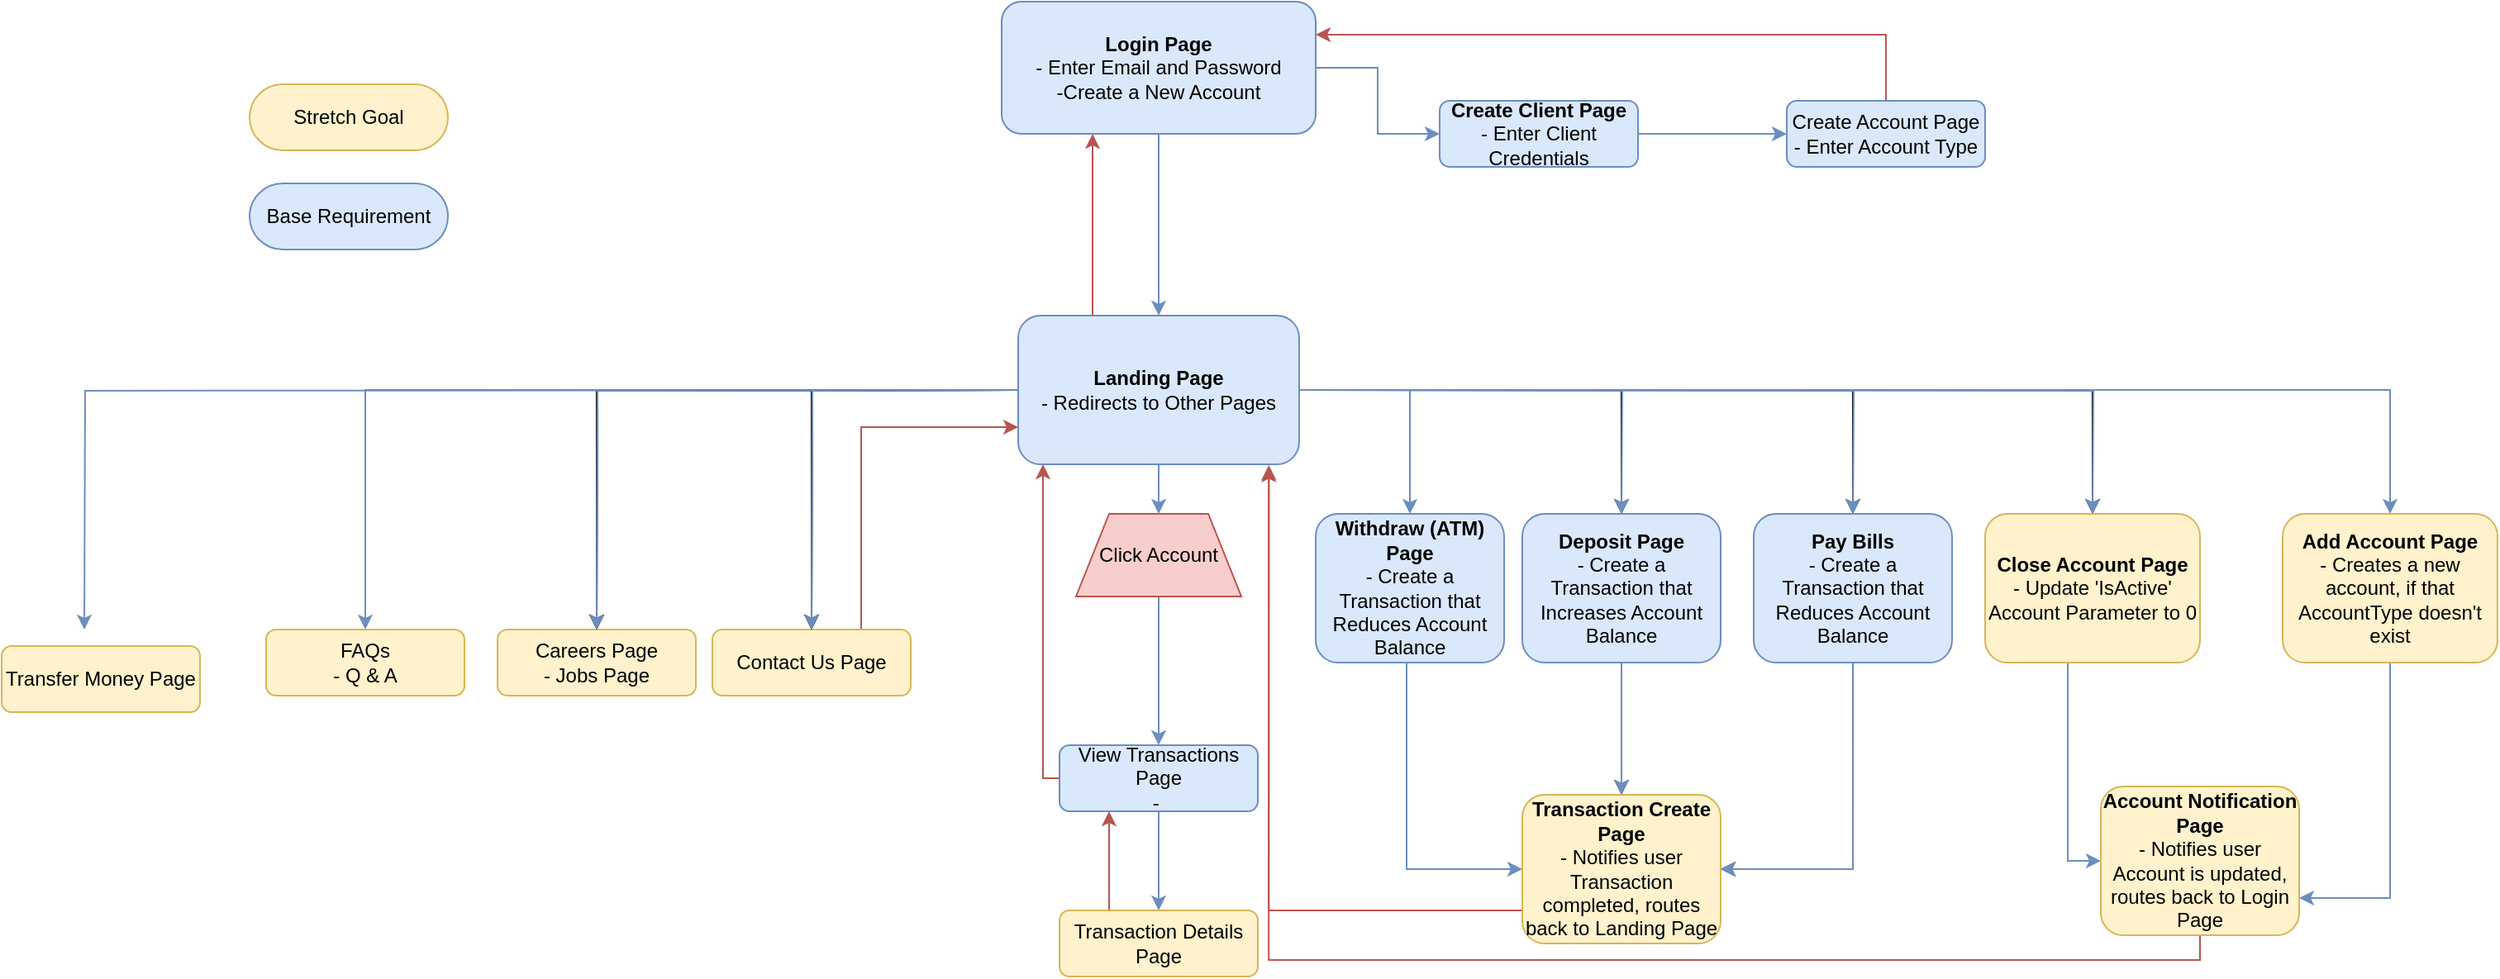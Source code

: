 <mxfile version="13.9.9" type="device"><diagram id="C5RBs43oDa-KdzZeNtuy" name="Page-1"><mxGraphModel dx="2290" dy="846" grid="1" gridSize="10" guides="1" tooltips="1" connect="1" arrows="1" fold="1" page="1" pageScale="1" pageWidth="827" pageHeight="1169" math="0" shadow="0"><root><mxCell id="WIyWlLk6GJQsqaUBKTNV-0"/><mxCell id="WIyWlLk6GJQsqaUBKTNV-1" parent="WIyWlLk6GJQsqaUBKTNV-0"/><mxCell id="rZ6A3I_c720iPkEYtEJ1-20" style="edgeStyle=orthogonalEdgeStyle;rounded=0;orthogonalLoop=1;jettySize=auto;html=1;entryX=0;entryY=0.5;entryDx=0;entryDy=0;fillColor=#dae8fc;strokeColor=#6c8ebf;" parent="WIyWlLk6GJQsqaUBKTNV-1" source="WIyWlLk6GJQsqaUBKTNV-3" target="WIyWlLk6GJQsqaUBKTNV-11" edge="1"><mxGeometry relative="1" as="geometry"/></mxCell><mxCell id="rZ6A3I_c720iPkEYtEJ1-31" style="edgeStyle=orthogonalEdgeStyle;rounded=0;orthogonalLoop=1;jettySize=auto;html=1;exitX=0.5;exitY=1;exitDx=0;exitDy=0;entryX=0.5;entryY=0;entryDx=0;entryDy=0;fillColor=#dae8fc;strokeColor=#6c8ebf;" parent="WIyWlLk6GJQsqaUBKTNV-1" source="WIyWlLk6GJQsqaUBKTNV-3" target="WIyWlLk6GJQsqaUBKTNV-12" edge="1"><mxGeometry relative="1" as="geometry"/></mxCell><mxCell id="WIyWlLk6GJQsqaUBKTNV-3" value="&lt;b&gt;Login Page&lt;br&gt;&lt;/b&gt;- Enter Email and Password&lt;br&gt;-Create a New Account" style="rounded=1;whiteSpace=wrap;html=1;fontSize=12;glass=0;strokeWidth=1;shadow=0;fillColor=#dae8fc;strokeColor=#6c8ebf;" parent="WIyWlLk6GJQsqaUBKTNV-1" vertex="1"><mxGeometry x="55" y="20" width="190" height="80" as="geometry"/></mxCell><mxCell id="lOW5XtjMFi_eN4Cro8Lu-0" style="edgeStyle=orthogonalEdgeStyle;rounded=0;orthogonalLoop=1;jettySize=auto;html=1;entryX=0;entryY=0.5;entryDx=0;entryDy=0;fillColor=#dae8fc;strokeColor=#6c8ebf;" parent="WIyWlLk6GJQsqaUBKTNV-1" source="WIyWlLk6GJQsqaUBKTNV-11" target="ElTrBNLa1Q-W472-GZbN-0" edge="1"><mxGeometry relative="1" as="geometry"/></mxCell><mxCell id="WIyWlLk6GJQsqaUBKTNV-11" value="&lt;b&gt;Create Client Page&lt;/b&gt;&lt;br&gt;- Enter Client Credentials" style="rounded=1;whiteSpace=wrap;html=1;fontSize=12;glass=0;strokeWidth=1;shadow=0;fillColor=#dae8fc;strokeColor=#6c8ebf;" parent="WIyWlLk6GJQsqaUBKTNV-1" vertex="1"><mxGeometry x="320" y="80" width="120" height="40" as="geometry"/></mxCell><mxCell id="rZ6A3I_c720iPkEYtEJ1-16" style="edgeStyle=orthogonalEdgeStyle;rounded=0;orthogonalLoop=1;jettySize=auto;html=1;entryX=0.5;entryY=0;entryDx=0;entryDy=0;fillColor=#dae8fc;strokeColor=#6c8ebf;" parent="WIyWlLk6GJQsqaUBKTNV-1" source="WIyWlLk6GJQsqaUBKTNV-12" target="rZ6A3I_c720iPkEYtEJ1-12" edge="1"><mxGeometry relative="1" as="geometry"/></mxCell><mxCell id="rZ6A3I_c720iPkEYtEJ1-17" style="edgeStyle=orthogonalEdgeStyle;rounded=0;orthogonalLoop=1;jettySize=auto;html=1;entryX=0.5;entryY=0;entryDx=0;entryDy=0;" parent="WIyWlLk6GJQsqaUBKTNV-1" source="WIyWlLk6GJQsqaUBKTNV-12" target="rZ6A3I_c720iPkEYtEJ1-11" edge="1"><mxGeometry relative="1" as="geometry"/></mxCell><mxCell id="yuZ91jdhBQ67KCcKb9NV-5" style="edgeStyle=orthogonalEdgeStyle;rounded=0;orthogonalLoop=1;jettySize=auto;html=1;entryX=0.5;entryY=0;entryDx=0;entryDy=0;" parent="WIyWlLk6GJQsqaUBKTNV-1" source="WIyWlLk6GJQsqaUBKTNV-12" target="rZ6A3I_c720iPkEYtEJ1-29" edge="1"><mxGeometry relative="1" as="geometry"/></mxCell><mxCell id="yuZ91jdhBQ67KCcKb9NV-7" style="edgeStyle=orthogonalEdgeStyle;rounded=0;orthogonalLoop=1;jettySize=auto;html=1;entryX=0.5;entryY=0;entryDx=0;entryDy=0;" parent="WIyWlLk6GJQsqaUBKTNV-1" source="WIyWlLk6GJQsqaUBKTNV-12" target="rZ6A3I_c720iPkEYtEJ1-47" edge="1"><mxGeometry relative="1" as="geometry"/></mxCell><mxCell id="yuZ91jdhBQ67KCcKb9NV-8" style="edgeStyle=orthogonalEdgeStyle;rounded=0;orthogonalLoop=1;jettySize=auto;html=1;entryX=0.5;entryY=0;entryDx=0;entryDy=0;fillColor=#dae8fc;strokeColor=#6c8ebf;" parent="WIyWlLk6GJQsqaUBKTNV-1" source="WIyWlLk6GJQsqaUBKTNV-12" target="yuZ91jdhBQ67KCcKb9NV-6" edge="1"><mxGeometry relative="1" as="geometry"/></mxCell><mxCell id="lOW5XtjMFi_eN4Cro8Lu-2" style="edgeStyle=orthogonalEdgeStyle;rounded=0;orthogonalLoop=1;jettySize=auto;html=1;fillColor=#f8cecc;strokeColor=#b85450;" parent="WIyWlLk6GJQsqaUBKTNV-1" source="WIyWlLk6GJQsqaUBKTNV-12" target="WIyWlLk6GJQsqaUBKTNV-3" edge="1"><mxGeometry relative="1" as="geometry"><Array as="points"><mxPoint x="110" y="160"/><mxPoint x="110" y="160"/></Array></mxGeometry></mxCell><mxCell id="lOW5XtjMFi_eN4Cro8Lu-7" style="edgeStyle=orthogonalEdgeStyle;rounded=0;orthogonalLoop=1;jettySize=auto;html=1;entryX=0.5;entryY=0;entryDx=0;entryDy=0;fillColor=#dae8fc;strokeColor=#6c8ebf;" parent="WIyWlLk6GJQsqaUBKTNV-1" source="WIyWlLk6GJQsqaUBKTNV-12" target="lOW5XtjMFi_eN4Cro8Lu-6" edge="1"><mxGeometry relative="1" as="geometry"/></mxCell><mxCell id="lOW5XtjMFi_eN4Cro8Lu-9" style="edgeStyle=orthogonalEdgeStyle;rounded=0;orthogonalLoop=1;jettySize=auto;html=1;" parent="WIyWlLk6GJQsqaUBKTNV-1" source="WIyWlLk6GJQsqaUBKTNV-12" target="rZ6A3I_c720iPkEYtEJ1-27" edge="1"><mxGeometry relative="1" as="geometry"/></mxCell><mxCell id="lOW5XtjMFi_eN4Cro8Lu-13" style="edgeStyle=orthogonalEdgeStyle;rounded=0;orthogonalLoop=1;jettySize=auto;html=1;entryX=0.5;entryY=0;entryDx=0;entryDy=0;" parent="WIyWlLk6GJQsqaUBKTNV-1" source="WIyWlLk6GJQsqaUBKTNV-12" target="lOW5XtjMFi_eN4Cro8Lu-12" edge="1"><mxGeometry relative="1" as="geometry"/></mxCell><mxCell id="9U3Kkqhn8fWIX9ny4ZKR-1" style="edgeStyle=orthogonalEdgeStyle;rounded=0;orthogonalLoop=1;jettySize=auto;html=1;entryX=0.5;entryY=0;entryDx=0;entryDy=0;fillColor=#dae8fc;strokeColor=#6c8ebf;" parent="WIyWlLk6GJQsqaUBKTNV-1" source="WIyWlLk6GJQsqaUBKTNV-12" target="9U3Kkqhn8fWIX9ny4ZKR-0" edge="1"><mxGeometry relative="1" as="geometry"><Array as="points"><mxPoint x="895" y="255"/></Array></mxGeometry></mxCell><mxCell id="WIyWlLk6GJQsqaUBKTNV-12" value="&lt;b&gt;Landing Page&lt;/b&gt;&lt;br&gt;- Redirects to Other Pages" style="rounded=1;whiteSpace=wrap;html=1;fontSize=12;glass=0;strokeWidth=1;shadow=0;fillColor=#dae8fc;strokeColor=#6c8ebf;" parent="WIyWlLk6GJQsqaUBKTNV-1" vertex="1"><mxGeometry x="65" y="210" width="170" height="90" as="geometry"/></mxCell><mxCell id="rZ6A3I_c720iPkEYtEJ1-10" value="Stretch Goal" style="rounded=1;whiteSpace=wrap;html=1;fontSize=12;glass=0;strokeWidth=1;shadow=0;fillColor=#fff2cc;strokeColor=#d6b656;arcSize=50;" parent="WIyWlLk6GJQsqaUBKTNV-1" vertex="1"><mxGeometry x="-400" y="70" width="120" height="40" as="geometry"/></mxCell><mxCell id="9U3Kkqhn8fWIX9ny4ZKR-6" style="edgeStyle=orthogonalEdgeStyle;rounded=0;orthogonalLoop=1;jettySize=auto;html=1;entryX=0.5;entryY=0;entryDx=0;entryDy=0;" parent="WIyWlLk6GJQsqaUBKTNV-1" source="rZ6A3I_c720iPkEYtEJ1-11" target="9U3Kkqhn8fWIX9ny4ZKR-4" edge="1"><mxGeometry relative="1" as="geometry"/></mxCell><mxCell id="rZ6A3I_c720iPkEYtEJ1-11" value="&lt;b&gt;Deposit Page&lt;/b&gt;&lt;br&gt;- Create a Transaction that Increases Account Balance" style="rounded=1;whiteSpace=wrap;html=1;fontSize=12;glass=0;strokeWidth=1;shadow=0;fillColor=#dae8fc;strokeColor=#6c8ebf;" parent="WIyWlLk6GJQsqaUBKTNV-1" vertex="1"><mxGeometry x="370" y="330" width="120" height="90" as="geometry"/></mxCell><mxCell id="9U3Kkqhn8fWIX9ny4ZKR-5" style="edgeStyle=orthogonalEdgeStyle;rounded=0;orthogonalLoop=1;jettySize=auto;html=1;entryX=0;entryY=0.5;entryDx=0;entryDy=0;fillColor=#dae8fc;strokeColor=#6c8ebf;" parent="WIyWlLk6GJQsqaUBKTNV-1" source="rZ6A3I_c720iPkEYtEJ1-12" target="9U3Kkqhn8fWIX9ny4ZKR-4" edge="1"><mxGeometry relative="1" as="geometry"><Array as="points"><mxPoint x="300" y="545"/></Array></mxGeometry></mxCell><mxCell id="rZ6A3I_c720iPkEYtEJ1-12" value="&lt;b&gt;Withdraw (ATM) Page&lt;br&gt;&lt;/b&gt;- Create a Transaction that Reduces Account Balance" style="rounded=1;whiteSpace=wrap;html=1;fontSize=12;glass=0;strokeWidth=1;shadow=0;fillColor=#dae8fc;strokeColor=#6c8ebf;" parent="WIyWlLk6GJQsqaUBKTNV-1" vertex="1"><mxGeometry x="245" y="330" width="114" height="90" as="geometry"/></mxCell><mxCell id="rZ6A3I_c720iPkEYtEJ1-38" value="" style="edgeStyle=orthogonalEdgeStyle;rounded=0;orthogonalLoop=1;jettySize=auto;html=1;fontColor=#000000;fillColor=#dae8fc;strokeColor=#6c8ebf;" parent="WIyWlLk6GJQsqaUBKTNV-1" source="rZ6A3I_c720iPkEYtEJ1-26" target="rZ6A3I_c720iPkEYtEJ1-37" edge="1"><mxGeometry relative="1" as="geometry"/></mxCell><mxCell id="hYoJaD8er5NlX-g1haTI-14" style="edgeStyle=orthogonalEdgeStyle;rounded=0;orthogonalLoop=1;jettySize=auto;html=1;fillColor=#f8cecc;strokeColor=#b85450;" parent="WIyWlLk6GJQsqaUBKTNV-1" source="rZ6A3I_c720iPkEYtEJ1-26" edge="1"><mxGeometry relative="1" as="geometry"><mxPoint x="80" y="300" as="targetPoint"/><Array as="points"><mxPoint x="80" y="490"/><mxPoint x="80" y="300"/></Array></mxGeometry></mxCell><mxCell id="rZ6A3I_c720iPkEYtEJ1-26" value="View Transactions Page&lt;br&gt;-&amp;nbsp;" style="rounded=1;whiteSpace=wrap;html=1;fontSize=12;glass=0;strokeWidth=1;shadow=0;fillColor=#dae8fc;strokeColor=#6c8ebf;" parent="WIyWlLk6GJQsqaUBKTNV-1" vertex="1"><mxGeometry x="90" y="470" width="120" height="40" as="geometry"/></mxCell><mxCell id="9U3Kkqhn8fWIX9ny4ZKR-7" style="edgeStyle=orthogonalEdgeStyle;rounded=0;orthogonalLoop=1;jettySize=auto;html=1;entryX=1;entryY=0.5;entryDx=0;entryDy=0;" parent="WIyWlLk6GJQsqaUBKTNV-1" source="rZ6A3I_c720iPkEYtEJ1-27" target="9U3Kkqhn8fWIX9ny4ZKR-4" edge="1"><mxGeometry relative="1" as="geometry"><Array as="points"><mxPoint x="570" y="545"/></Array></mxGeometry></mxCell><mxCell id="rZ6A3I_c720iPkEYtEJ1-27" value="&lt;b&gt;Pay Bills&lt;/b&gt;&lt;br&gt;- Create a Transaction that Reduces Account Balance" style="rounded=1;whiteSpace=wrap;html=1;fontSize=12;glass=0;strokeWidth=1;shadow=0;fillColor=#dae8fc;strokeColor=#6c8ebf;" parent="WIyWlLk6GJQsqaUBKTNV-1" vertex="1"><mxGeometry x="510" y="330" width="120" height="90" as="geometry"/></mxCell><mxCell id="9U3Kkqhn8fWIX9ny4ZKR-11" style="edgeStyle=orthogonalEdgeStyle;rounded=0;orthogonalLoop=1;jettySize=auto;html=1;exitX=0.75;exitY=0;exitDx=0;exitDy=0;entryX=0;entryY=0.75;entryDx=0;entryDy=0;fillColor=#f8cecc;strokeColor=#b85450;" parent="WIyWlLk6GJQsqaUBKTNV-1" source="rZ6A3I_c720iPkEYtEJ1-29" target="WIyWlLk6GJQsqaUBKTNV-12" edge="1"><mxGeometry relative="1" as="geometry"/></mxCell><mxCell id="rZ6A3I_c720iPkEYtEJ1-29" value="Contact Us Page" style="rounded=1;whiteSpace=wrap;html=1;fontSize=12;glass=0;strokeWidth=1;shadow=0;fillColor=#fff2cc;strokeColor=#d6b656;" parent="WIyWlLk6GJQsqaUBKTNV-1" vertex="1"><mxGeometry x="-120" y="400" width="120" height="40" as="geometry"/></mxCell><mxCell id="hYoJaD8er5NlX-g1haTI-13" style="edgeStyle=orthogonalEdgeStyle;rounded=0;orthogonalLoop=1;jettySize=auto;html=1;fillColor=#f8cecc;strokeColor=#b85450;" parent="WIyWlLk6GJQsqaUBKTNV-1" source="rZ6A3I_c720iPkEYtEJ1-37" target="rZ6A3I_c720iPkEYtEJ1-26" edge="1"><mxGeometry relative="1" as="geometry"><Array as="points"><mxPoint x="120" y="540"/><mxPoint x="120" y="540"/></Array></mxGeometry></mxCell><mxCell id="rZ6A3I_c720iPkEYtEJ1-37" value="Transaction Details Page" style="rounded=1;whiteSpace=wrap;html=1;fontSize=12;glass=0;strokeWidth=1;shadow=0;fillColor=#fff2cc;strokeColor=#d6b656;" parent="WIyWlLk6GJQsqaUBKTNV-1" vertex="1"><mxGeometry x="90" y="570" width="120" height="40" as="geometry"/></mxCell><mxCell id="rZ6A3I_c720iPkEYtEJ1-47" value="Careers Page&lt;br&gt;- Jobs Page" style="rounded=1;whiteSpace=wrap;html=1;fontSize=12;glass=0;strokeWidth=1;shadow=0;fillColor=#fff2cc;strokeColor=#d6b656;" parent="WIyWlLk6GJQsqaUBKTNV-1" vertex="1"><mxGeometry x="-250" y="400" width="120" height="40" as="geometry"/></mxCell><mxCell id="yuZ91jdhBQ67KCcKb9NV-6" value="FAQs&lt;br&gt;- Q &amp;amp; A" style="rounded=1;whiteSpace=wrap;html=1;fontSize=12;glass=0;strokeWidth=1;shadow=0;fillColor=#fff2cc;strokeColor=#d6b656;" parent="WIyWlLk6GJQsqaUBKTNV-1" vertex="1"><mxGeometry x="-390" y="400" width="120" height="40" as="geometry"/></mxCell><mxCell id="lOW5XtjMFi_eN4Cro8Lu-1" style="edgeStyle=orthogonalEdgeStyle;rounded=0;orthogonalLoop=1;jettySize=auto;html=1;entryX=1;entryY=0.25;entryDx=0;entryDy=0;fillColor=#f8cecc;strokeColor=#b85450;" parent="WIyWlLk6GJQsqaUBKTNV-1" source="ElTrBNLa1Q-W472-GZbN-0" target="WIyWlLk6GJQsqaUBKTNV-3" edge="1"><mxGeometry relative="1" as="geometry"><Array as="points"><mxPoint x="590" y="40"/></Array></mxGeometry></mxCell><mxCell id="ElTrBNLa1Q-W472-GZbN-0" value="Create Account Page&lt;br&gt;- Enter Account Type" style="rounded=1;whiteSpace=wrap;html=1;fontSize=12;glass=0;strokeWidth=1;shadow=0;fillColor=#dae8fc;strokeColor=#6c8ebf;" parent="WIyWlLk6GJQsqaUBKTNV-1" vertex="1"><mxGeometry x="530" y="80" width="120" height="40" as="geometry"/></mxCell><mxCell id="lOW5XtjMFi_eN4Cro8Lu-8" style="edgeStyle=orthogonalEdgeStyle;rounded=0;orthogonalLoop=1;jettySize=auto;html=1;entryX=0.5;entryY=0;entryDx=0;entryDy=0;fillColor=#dae8fc;strokeColor=#6c8ebf;" parent="WIyWlLk6GJQsqaUBKTNV-1" source="lOW5XtjMFi_eN4Cro8Lu-6" target="rZ6A3I_c720iPkEYtEJ1-26" edge="1"><mxGeometry relative="1" as="geometry"/></mxCell><mxCell id="lOW5XtjMFi_eN4Cro8Lu-6" value="Click Account" style="shape=trapezoid;perimeter=trapezoidPerimeter;whiteSpace=wrap;html=1;fixedSize=1;fillColor=#f8cecc;strokeColor=#b85450;" parent="WIyWlLk6GJQsqaUBKTNV-1" vertex="1"><mxGeometry x="100" y="330" width="100" height="50" as="geometry"/></mxCell><mxCell id="9U3Kkqhn8fWIX9ny4ZKR-9" style="edgeStyle=orthogonalEdgeStyle;rounded=0;orthogonalLoop=1;jettySize=auto;html=1;entryX=0;entryY=0.5;entryDx=0;entryDy=0;fillColor=#dae8fc;strokeColor=#6c8ebf;" parent="WIyWlLk6GJQsqaUBKTNV-1" source="lOW5XtjMFi_eN4Cro8Lu-12" target="9U3Kkqhn8fWIX9ny4ZKR-8" edge="1"><mxGeometry relative="1" as="geometry"><Array as="points"><mxPoint x="700" y="540"/></Array></mxGeometry></mxCell><mxCell id="lOW5XtjMFi_eN4Cro8Lu-12" value="&lt;b&gt;Close Account Page&lt;br&gt;&lt;/b&gt;- Update 'IsActive' Account Parameter to 0" style="rounded=1;whiteSpace=wrap;html=1;fontSize=12;glass=0;strokeWidth=1;shadow=0;fillColor=#fff2cc;strokeColor=#d6b656;" parent="WIyWlLk6GJQsqaUBKTNV-1" vertex="1"><mxGeometry x="650" y="330" width="130" height="90" as="geometry"/></mxCell><mxCell id="9U3Kkqhn8fWIX9ny4ZKR-10" style="edgeStyle=orthogonalEdgeStyle;rounded=0;orthogonalLoop=1;jettySize=auto;html=1;entryX=1;entryY=0.75;entryDx=0;entryDy=0;fillColor=#dae8fc;strokeColor=#6c8ebf;" parent="WIyWlLk6GJQsqaUBKTNV-1" source="9U3Kkqhn8fWIX9ny4ZKR-0" target="9U3Kkqhn8fWIX9ny4ZKR-8" edge="1"><mxGeometry relative="1" as="geometry"/></mxCell><mxCell id="9U3Kkqhn8fWIX9ny4ZKR-0" value="&lt;b&gt;Add Account Page&lt;br&gt;&lt;/b&gt;- Creates a new account, if that AccountType doesn't exist" style="rounded=1;whiteSpace=wrap;html=1;fontSize=12;glass=0;strokeWidth=1;shadow=0;fillColor=#fff2cc;strokeColor=#d6b656;" parent="WIyWlLk6GJQsqaUBKTNV-1" vertex="1"><mxGeometry x="830" y="330" width="130" height="90" as="geometry"/></mxCell><mxCell id="hYoJaD8er5NlX-g1haTI-12" style="edgeStyle=orthogonalEdgeStyle;rounded=0;orthogonalLoop=1;jettySize=auto;html=1;entryX=0.892;entryY=1.02;entryDx=0;entryDy=0;entryPerimeter=0;fillColor=#f8cecc;strokeColor=#b85450;" parent="WIyWlLk6GJQsqaUBKTNV-1" source="9U3Kkqhn8fWIX9ny4ZKR-4" target="WIyWlLk6GJQsqaUBKTNV-12" edge="1"><mxGeometry relative="1" as="geometry"><Array as="points"><mxPoint x="217" y="570"/></Array></mxGeometry></mxCell><mxCell id="9U3Kkqhn8fWIX9ny4ZKR-4" value="&lt;b&gt;Transaction Create Page&lt;/b&gt;&lt;br&gt;- Notifies user Transaction completed, routes back to Landing Page" style="rounded=1;whiteSpace=wrap;html=1;fontSize=12;glass=0;strokeWidth=1;shadow=0;fillColor=#fff2cc;strokeColor=#d6b656;" parent="WIyWlLk6GJQsqaUBKTNV-1" vertex="1"><mxGeometry x="370" y="500" width="120" height="90" as="geometry"/></mxCell><mxCell id="hYoJaD8er5NlX-g1haTI-11" style="edgeStyle=orthogonalEdgeStyle;rounded=0;orthogonalLoop=1;jettySize=auto;html=1;entryX=0.892;entryY=1.006;entryDx=0;entryDy=0;entryPerimeter=0;fillColor=#f8cecc;strokeColor=#b85450;" parent="WIyWlLk6GJQsqaUBKTNV-1" source="9U3Kkqhn8fWIX9ny4ZKR-8" target="WIyWlLk6GJQsqaUBKTNV-12" edge="1"><mxGeometry relative="1" as="geometry"><Array as="points"><mxPoint x="780" y="600"/><mxPoint x="217" y="600"/></Array></mxGeometry></mxCell><mxCell id="9U3Kkqhn8fWIX9ny4ZKR-8" value="&lt;b&gt;Account Notification Page&lt;/b&gt;&lt;br&gt;- Notifies user Account is updated, routes back to Login Page" style="rounded=1;whiteSpace=wrap;html=1;fontSize=12;glass=0;strokeWidth=1;shadow=0;fillColor=#fff2cc;strokeColor=#d6b656;" parent="WIyWlLk6GJQsqaUBKTNV-1" vertex="1"><mxGeometry x="720" y="495" width="120" height="90" as="geometry"/></mxCell><mxCell id="hYoJaD8er5NlX-g1haTI-0" style="edgeStyle=orthogonalEdgeStyle;rounded=0;orthogonalLoop=1;jettySize=auto;html=1;entryX=0.5;entryY=0;entryDx=0;entryDy=0;" parent="WIyWlLk6GJQsqaUBKTNV-1" edge="1"><mxGeometry relative="1" as="geometry"><mxPoint x="65" y="255" as="sourcePoint"/><mxPoint x="-60" y="400" as="targetPoint"/></mxGeometry></mxCell><mxCell id="hYoJaD8er5NlX-g1haTI-1" style="edgeStyle=orthogonalEdgeStyle;rounded=0;orthogonalLoop=1;jettySize=auto;html=1;entryX=0.5;entryY=0;entryDx=0;entryDy=0;" parent="WIyWlLk6GJQsqaUBKTNV-1" edge="1"><mxGeometry relative="1" as="geometry"><mxPoint x="65" y="255" as="sourcePoint"/><mxPoint x="-190" y="400" as="targetPoint"/></mxGeometry></mxCell><mxCell id="hYoJaD8er5NlX-g1haTI-2" style="edgeStyle=orthogonalEdgeStyle;rounded=0;orthogonalLoop=1;jettySize=auto;html=1;entryX=0.5;entryY=0;entryDx=0;entryDy=0;fillColor=#dae8fc;strokeColor=#6c8ebf;" parent="WIyWlLk6GJQsqaUBKTNV-1" edge="1"><mxGeometry relative="1" as="geometry"><mxPoint x="65" y="255" as="sourcePoint"/><mxPoint x="-60" y="400" as="targetPoint"/></mxGeometry></mxCell><mxCell id="hYoJaD8er5NlX-g1haTI-3" style="edgeStyle=orthogonalEdgeStyle;rounded=0;orthogonalLoop=1;jettySize=auto;html=1;entryX=0.5;entryY=0;entryDx=0;entryDy=0;fillColor=#dae8fc;strokeColor=#6c8ebf;" parent="WIyWlLk6GJQsqaUBKTNV-1" edge="1"><mxGeometry relative="1" as="geometry"><mxPoint x="65" y="255" as="sourcePoint"/><mxPoint x="-190" y="400" as="targetPoint"/></mxGeometry></mxCell><mxCell id="hYoJaD8er5NlX-g1haTI-4" style="edgeStyle=orthogonalEdgeStyle;rounded=0;orthogonalLoop=1;jettySize=auto;html=1;entryX=0.5;entryY=0;entryDx=0;entryDy=0;fillColor=#dae8fc;strokeColor=#6c8ebf;" parent="WIyWlLk6GJQsqaUBKTNV-1" edge="1"><mxGeometry relative="1" as="geometry"><mxPoint x="65" y="255" as="sourcePoint"/><mxPoint x="-500" y="400" as="targetPoint"/></mxGeometry></mxCell><mxCell id="hYoJaD8er5NlX-g1haTI-6" style="edgeStyle=orthogonalEdgeStyle;rounded=0;orthogonalLoop=1;jettySize=auto;html=1;entryX=0.5;entryY=0;entryDx=0;entryDy=0;fillColor=#dae8fc;strokeColor=#6c8ebf;" parent="WIyWlLk6GJQsqaUBKTNV-1" edge="1"><mxGeometry relative="1" as="geometry"><mxPoint x="430" y="420" as="sourcePoint"/><mxPoint x="430" y="500" as="targetPoint"/></mxGeometry></mxCell><mxCell id="hYoJaD8er5NlX-g1haTI-7" style="edgeStyle=orthogonalEdgeStyle;rounded=0;orthogonalLoop=1;jettySize=auto;html=1;entryX=1;entryY=0.5;entryDx=0;entryDy=0;fillColor=#dae8fc;strokeColor=#6c8ebf;" parent="WIyWlLk6GJQsqaUBKTNV-1" edge="1"><mxGeometry relative="1" as="geometry"><Array as="points"><mxPoint x="570" y="545"/></Array><mxPoint x="570.034" y="420" as="sourcePoint"/><mxPoint x="490" y="545" as="targetPoint"/></mxGeometry></mxCell><mxCell id="hYoJaD8er5NlX-g1haTI-8" style="edgeStyle=orthogonalEdgeStyle;rounded=0;orthogonalLoop=1;jettySize=auto;html=1;fillColor=#dae8fc;strokeColor=#6c8ebf;" parent="WIyWlLk6GJQsqaUBKTNV-1" edge="1"><mxGeometry relative="1" as="geometry"><mxPoint x="235" y="255.034" as="sourcePoint"/><mxPoint x="570.034" y="330" as="targetPoint"/></mxGeometry></mxCell><mxCell id="hYoJaD8er5NlX-g1haTI-9" style="edgeStyle=orthogonalEdgeStyle;rounded=0;orthogonalLoop=1;jettySize=auto;html=1;entryX=0.5;entryY=0;entryDx=0;entryDy=0;fillColor=#dae8fc;strokeColor=#6c8ebf;" parent="WIyWlLk6GJQsqaUBKTNV-1" edge="1"><mxGeometry relative="1" as="geometry"><mxPoint x="235" y="255.034" as="sourcePoint"/><mxPoint x="430" y="330" as="targetPoint"/></mxGeometry></mxCell><mxCell id="hYoJaD8er5NlX-g1haTI-10" style="edgeStyle=orthogonalEdgeStyle;rounded=0;orthogonalLoop=1;jettySize=auto;html=1;entryX=0.5;entryY=0;entryDx=0;entryDy=0;fillColor=#dae8fc;strokeColor=#6c8ebf;" parent="WIyWlLk6GJQsqaUBKTNV-1" edge="1"><mxGeometry relative="1" as="geometry"><mxPoint x="235" y="255.034" as="sourcePoint"/><mxPoint x="715" y="330" as="targetPoint"/></mxGeometry></mxCell><mxCell id="cg5lmAZuBvb4QGqdecfU-0" value="Transfer Money Page" style="rounded=1;whiteSpace=wrap;html=1;fontSize=12;glass=0;strokeWidth=1;shadow=0;fillColor=#fff2cc;strokeColor=#d6b656;" parent="WIyWlLk6GJQsqaUBKTNV-1" vertex="1"><mxGeometry x="-550" y="410" width="120" height="40" as="geometry"/></mxCell><mxCell id="cg5lmAZuBvb4QGqdecfU-1" value="Base Requirement" style="rounded=1;whiteSpace=wrap;html=1;fontSize=12;glass=0;strokeWidth=1;shadow=0;fillColor=#dae8fc;strokeColor=#6c8ebf;arcSize=50;" parent="WIyWlLk6GJQsqaUBKTNV-1" vertex="1"><mxGeometry x="-400" y="130" width="120" height="40" as="geometry"/></mxCell></root></mxGraphModel></diagram></mxfile>